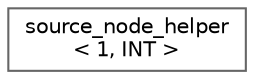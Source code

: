 digraph "类继承关系图"
{
 // LATEX_PDF_SIZE
  bgcolor="transparent";
  edge [fontname=Helvetica,fontsize=10,labelfontname=Helvetica,labelfontsize=10];
  node [fontname=Helvetica,fontsize=10,shape=box,height=0.2,width=0.4];
  rankdir="LR";
  Node0 [id="Node000000",label="source_node_helper\l\< 1, INT \>",height=0.2,width=0.4,color="grey40", fillcolor="white", style="filled",URL="$classsource__node__helper_3_011_00_01_i_n_t_01_4.html",tooltip=" "];
}
